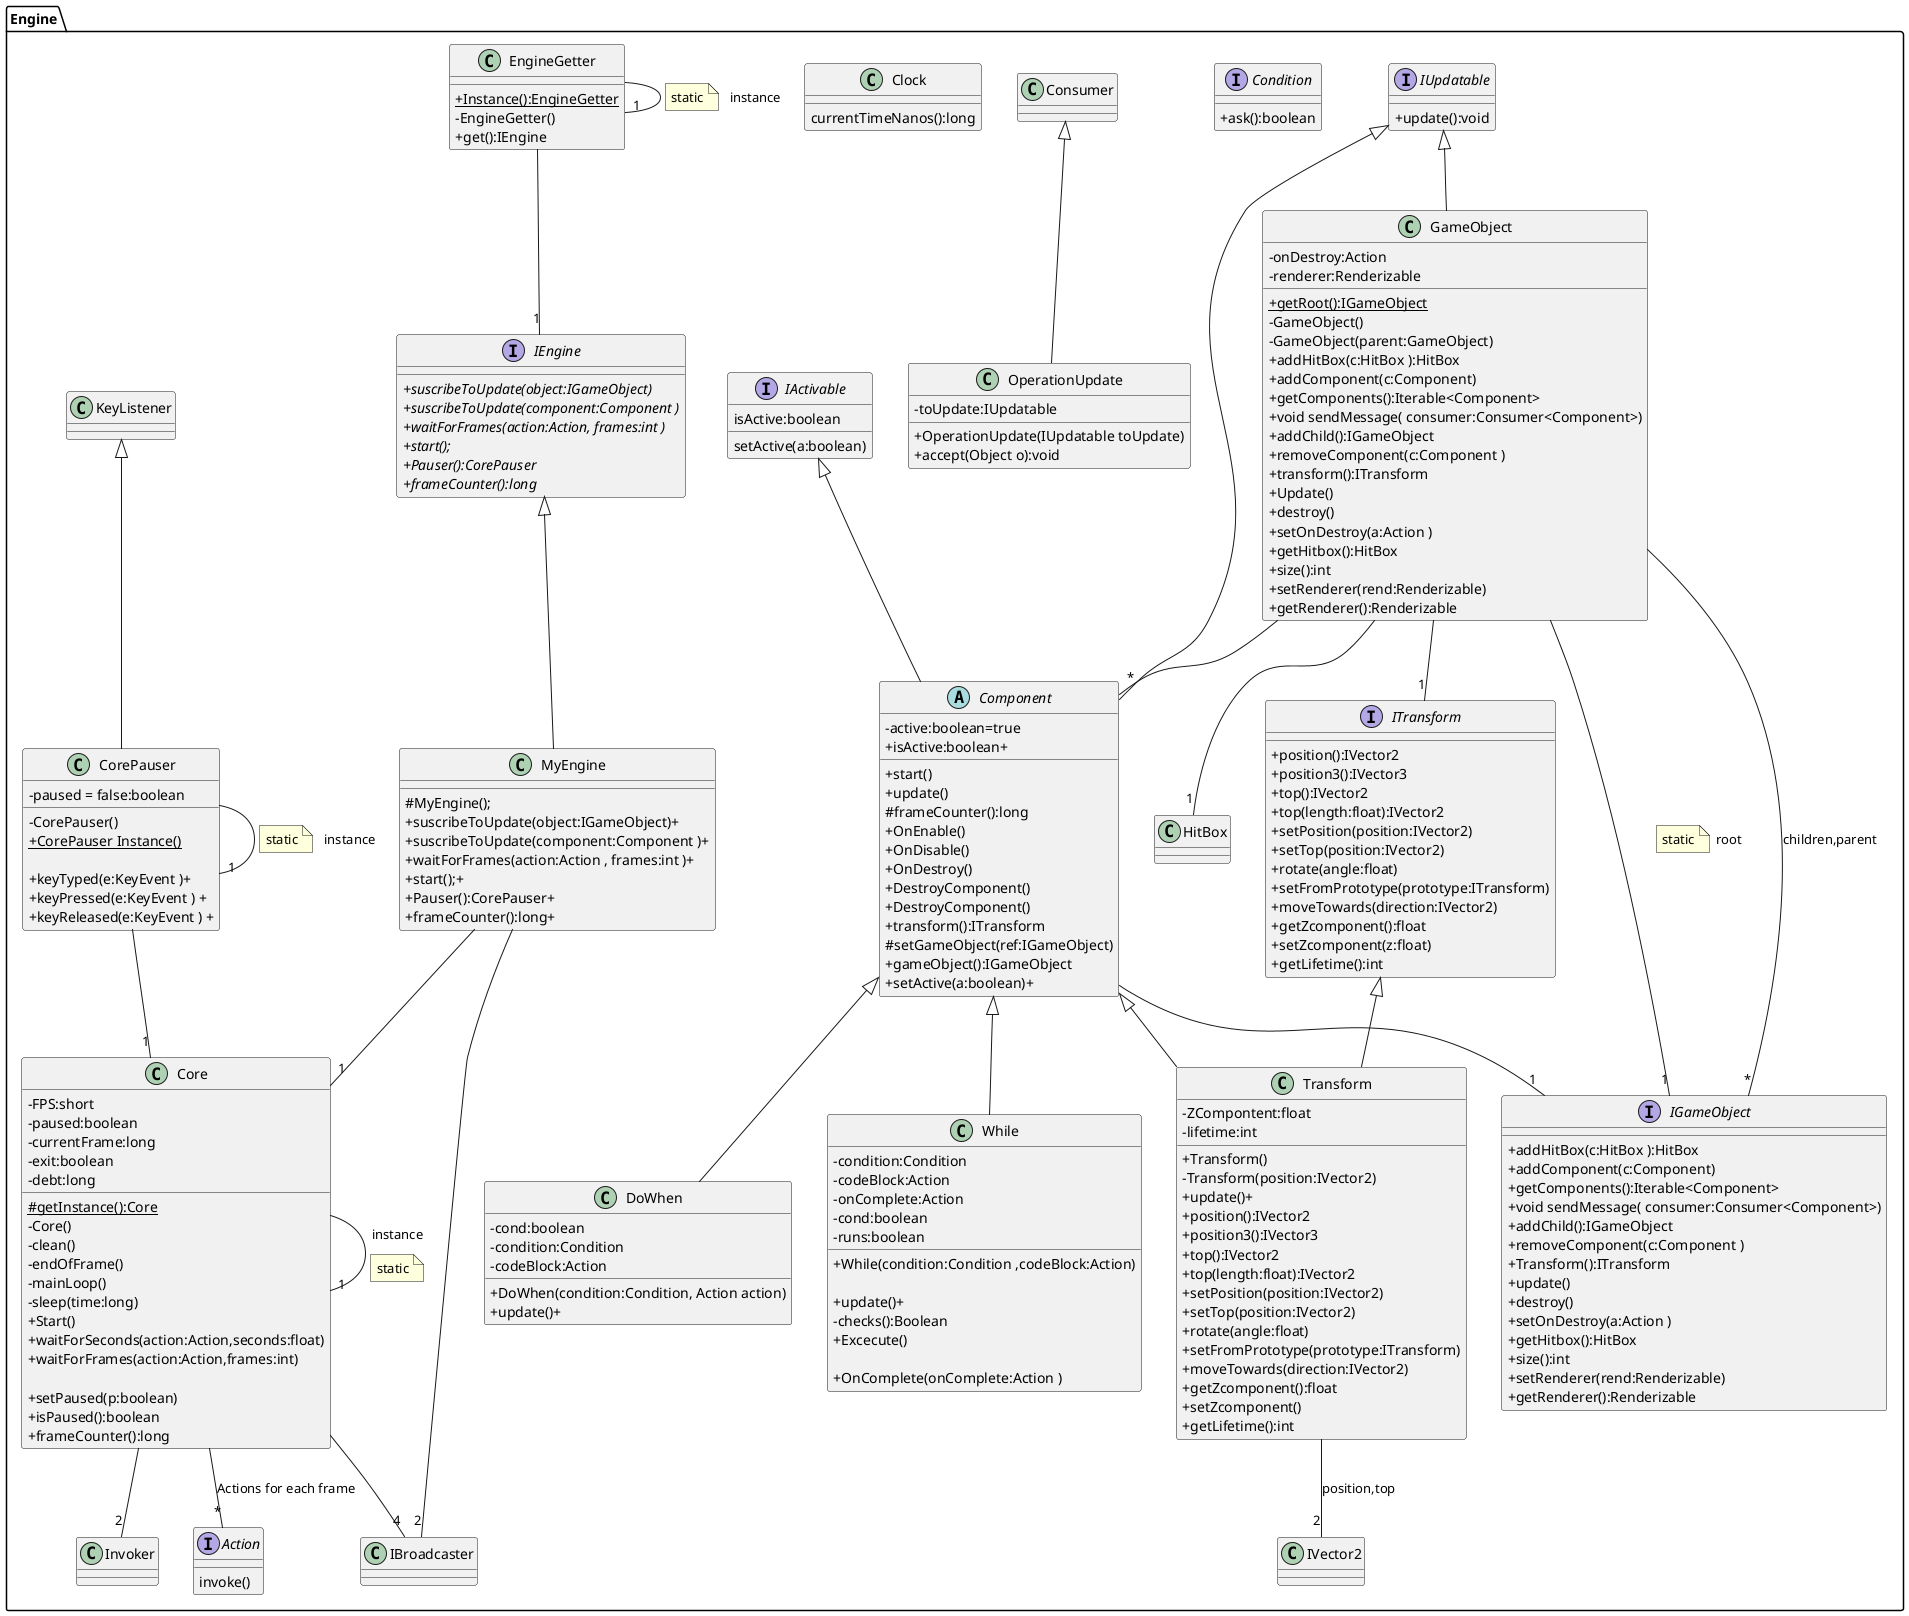 @startuml
skinparam classAttributeIconSize 0
package Engine{
    interface IEngine{
        +{abstract}suscribeToUpdate(object:IGameObject)
        +{abstract}suscribeToUpdate(component:Component )
        +{abstract}waitForFrames(action:Action, frames:int )
        +{abstract}start();
        +{abstract}Pauser():CorePauser
        +{abstract}frameCounter():long
    }

    interface Action{
        invoke()
    }

    IUpdatable <|-- Component
    IUpdatable <|-- GameObject

    interface IUpdatable {
        +update():void
    }

    interface Condition{
        +ask():boolean
    }

    Consumer <|-- OperationUpdate

    class OperationUpdate{

        -toUpdate:IUpdatable
        +OperationUpdate(IUpdatable toUpdate)
        +accept(Object o):void
    }

    IEngine <|-- MyEngine
    MyEngine -- "1" Core
    MyEngine -- "2" IBroadcaster
    class MyEngine{
        #MyEngine();
        +suscribeToUpdate(object:IGameObject)+
        +suscribeToUpdate(component:Component )+
        +waitForFrames(action:Action , frames:int )+
        +start();+
        +Pauser():CorePauser+
        +frameCounter():long+
    }

    interface IActivable{
        isActive:boolean
        setActive(a:boolean)
    }

    class Clock{
        currentTimeNanos():long
    }

    IActivable <|-- Component
    Component -- "1" IGameObject
    abstract class Component{
        -active:boolean=true
        +start()
        +update()
        #frameCounter():long
        +OnEnable()
        +OnDisable()
        +OnDestroy()
        +DestroyComponent()
        +DestroyComponent()
        +transform():ITransform
        #setGameObject(ref:IGameObject)
        +gameObject():IGameObject
        +isActive:boolean+
        +setActive(a:boolean)+
    }

    Interface IGameObject
        {
            +addHitBox(c:HitBox ):HitBox
            +addComponent(c:Component)
            +getComponents():Iterable<Component>
            +void sendMessage( consumer:Consumer<Component>)
            +addChild():IGameObject
            +removeComponent(c:Component )
            +Transform():ITransform
            +update()
            +destroy()
            +setOnDestroy(a:Action )
            +getHitbox():HitBox
            +size():int
            +setRenderer(rend:Renderizable)
            +getRenderer():Renderizable
        }

    GameObject -- "1" IGameObject:root
    note left on link: static
    GameObject -- "*"IGameObject:children,parent
    GameObject -- "*"Component
    GameObject -- "1"ITransform
    GameObject -- "1"HitBox
    class GameObject
    {
        +{static} getRoot():IGameObject
        -GameObject()
        -GameObject(parent:GameObject)
        +addHitBox(c:HitBox ):HitBox
        +addComponent(c:Component)
        +getComponents():Iterable<Component>
        +void sendMessage( consumer:Consumer<Component>)
        +addChild():IGameObject
        +removeComponent(c:Component )
        +transform():ITransform
        +Update()
        +destroy()
        -onDestroy:Action
        +setOnDestroy(a:Action )
        +getHitbox():HitBox
        +size():int
        -renderer:Renderizable
        +setRenderer(rend:Renderizable)
        +getRenderer():Renderizable
    }

    interface ITransform{
        +position():IVector2
        +position3():IVector3
        +top():IVector2
        +top(length:float):IVector2
        +setPosition(position:IVector2)
        +setTop(position:IVector2)
        +rotate(angle:float)
        +setFromPrototype(prototype:ITransform)
        +moveTowards(direction:IVector2)
        +getZcomponent():float
        +setZcomponent(z:float)
        +getLifetime():int
    }

    ITransform <|-- Transform
    Component <|-- Transform
    Transform -- "2"  IVector2: position,top
    class Transform{
        -ZCompontent:float
        -lifetime:int

        +Transform()
        -Transform(position:IVector2)
        +update()+
        +position():IVector2
        +position3():IVector3
        +top():IVector2
        +top(length:float):IVector2
        +setPosition(position:IVector2)
        +setTop(position:IVector2)
        +rotate(angle:float)
        +setFromPrototype(prototype:ITransform)
        +moveTowards(direction:IVector2)
        +getZcomponent():float
        +setZcomponent()
        +getLifetime():int
    }

    Core -- "1" Core:instance
    note on link: static
    Core -- "4" IBroadcaster
    Core -- "2" Invoker
    Core -- "*" Action: Actions for each frame
    class Core{
        -FPS:short
        -paused:boolean
        -currentFrame:long
        -exit:boolean
        -debt:long

        #{static}getInstance():Core
        -Core()
        -clean()
        -endOfFrame()
        -mainLoop()
        -sleep(time:long)
        +Start()
        +waitForSeconds(action:Action,seconds:float)
        +waitForFrames(action:Action,frames:int)

        +setPaused(p:boolean)
        +isPaused():boolean
        +frameCounter():long
    }

    KeyListener <|-- CorePauser
    CorePauser -- "1" CorePauser:instance
    note left on link: static
    CorePauser -- "1" Core
    class CorePauser
    {
        -paused = false:boolean
        -CorePauser()
        +{static} CorePauser Instance()

        +keyTyped(e:KeyEvent )+
        +keyPressed(e:KeyEvent ) +
        +keyReleased(e:KeyEvent ) +
    }

    Component <|-- DoWhen
    class DoWhen {
        -cond:boolean
        -condition:Condition
        -codeBlock:Action
        +DoWhen(condition:Condition, Action action)
        +update()+
    }

    EngineGetter -- "1" EngineGetter:instance
    note left on link: static
    EngineGetter -- "1" IEngine
    class EngineGetter
    {
        + {static}  Instance():EngineGetter
        - EngineGetter()
        +get():IEngine
    }


    Component <|-- While
    class While
    {
        -condition:Condition
        -codeBlock:Action
        -onComplete:Action
        -cond:boolean
        -runs:boolean

        +While(condition:Condition ,codeBlock:Action)

        +update()+
        -checks():Boolean
        +Excecute()

        +OnComplete(onComplete:Action )
    }






}


@enduml
